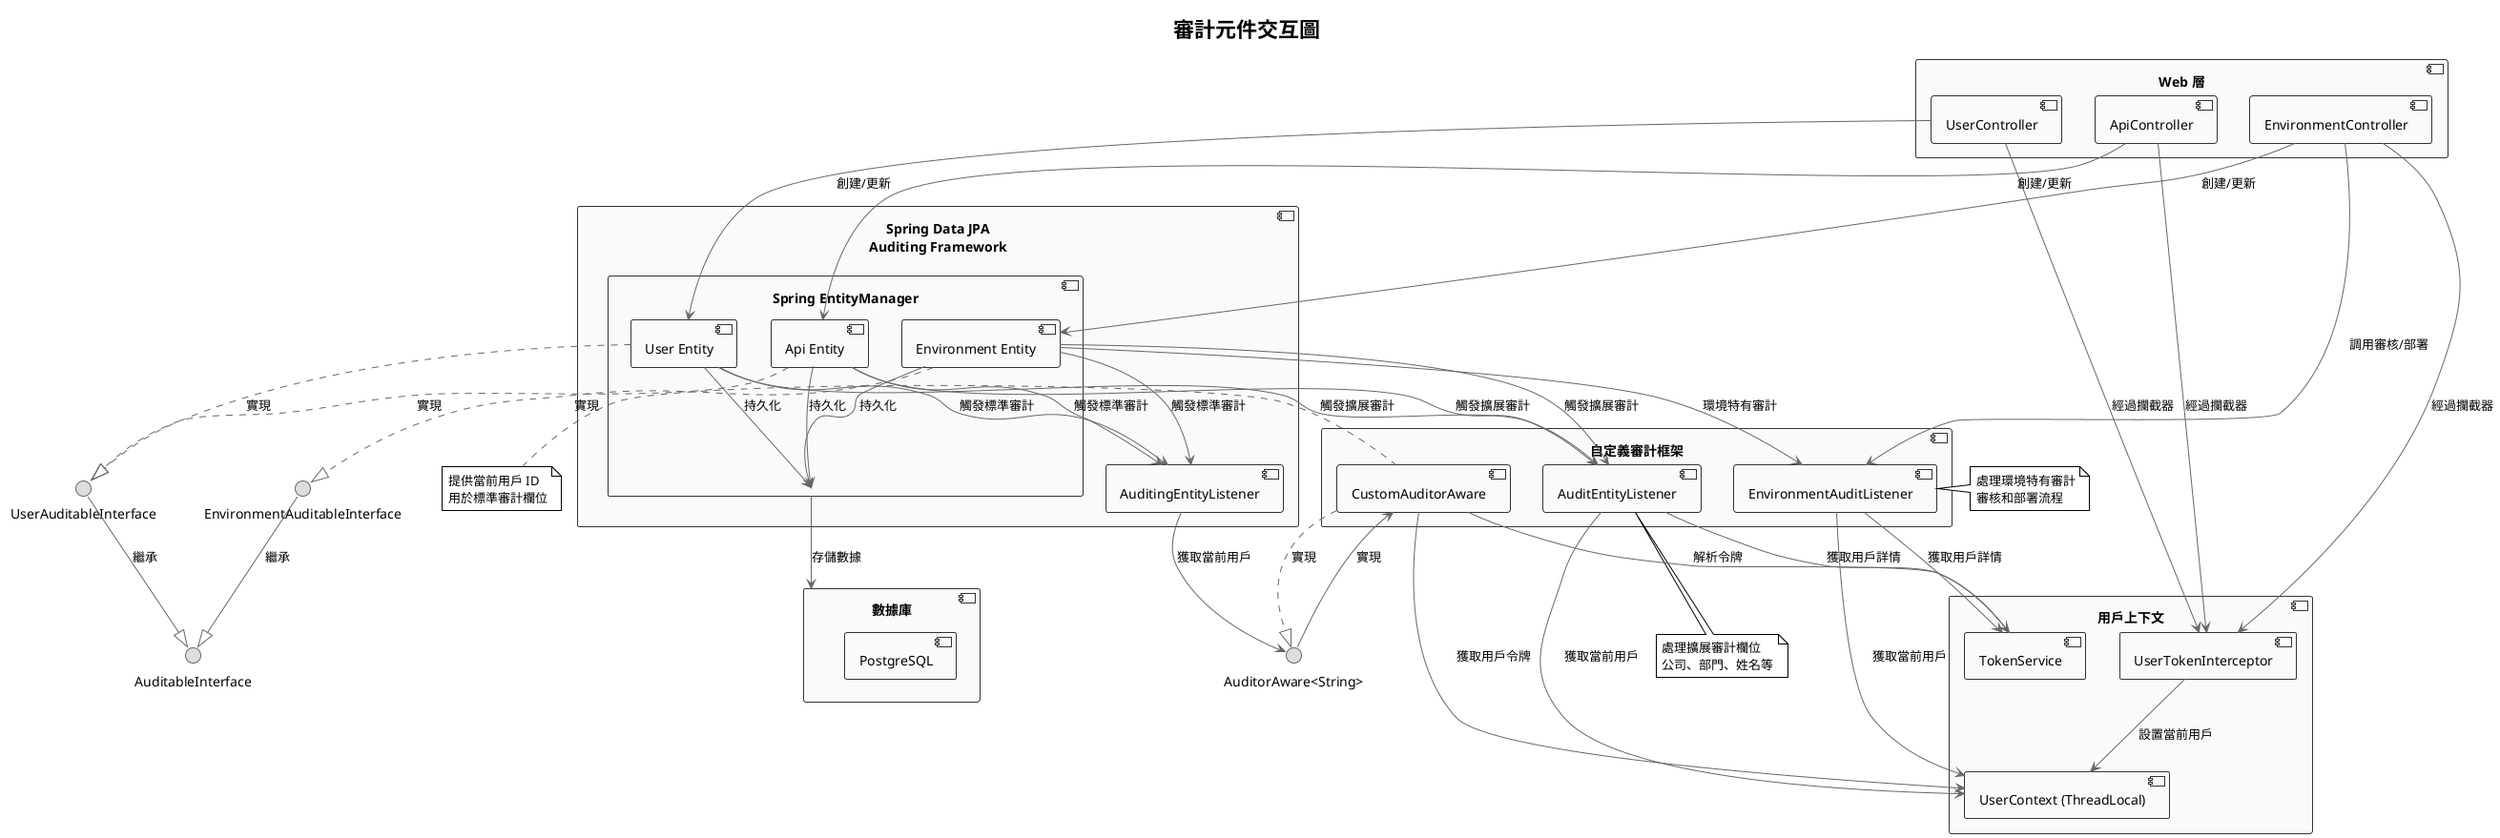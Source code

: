 @startuml "審計元件圖"
!theme plain
skinparam backgroundColor white
skinparam ArrowColor #666666
skinparam ComponentBackgroundColor #FAFAFA
skinparam ComponentBorderColor #333333
skinparam InterfaceBackgroundColor #DDDDDD
skinparam InterfaceBorderColor #666666

title "審計元件交互圖"

' 定義介面
interface "AuditorAware<String>" as AA
interface "AuditableInterface" as AI
interface "UserAuditableInterface" as UAI
interface "EnvironmentAuditableInterface" as EAI

' 定義元件
component "Spring Data JPA\nAuditing Framework" as SF {
  component "AuditingEntityListener" as AEL
  component "Spring EntityManager" as EM
}

component "自定義審計框架" as CF {
  component "CustomAuditorAware" as CAA
  component "AuditEntityListener" as AUL
  component "EnvironmentAuditListener" as EAL
}

component "用戶上下文" as UC {
  component "UserContext (ThreadLocal)" as UCT
  component "TokenService" as TS
  component "UserTokenInterceptor" as UTI
}

component "實體模型" as EM {
  component "User Entity" as UE
  component "Api Entity" as AE
  component "Environment Entity" as EE
}

component "Web 層" as WL {
  component "UserController" as UController
  component "ApiController" as AController
  component "EnvironmentController" as EController
}

component "數據庫" as DB {
  component "PostgreSQL" as PG
}

' 定義關係
CAA ..|> AA : 實現
UTI --> UCT : 設置當前用戶
UController --> UTI : 經過攔截器
AController --> UTI : 經過攔截器
EController --> UTI : 經過攔截器

UController --> UE : 創建/更新
AController --> AE : 創建/更新
EController --> EE : 創建/更新
EController --> EAL : 調用審核/部署

UE --> AEL : 觸發標準審計
UE --> AUL : 觸發擴展審計
AE --> AEL : 觸發標準審計
AE --> AUL : 觸發擴展審計
EE --> AEL : 觸發標準審計
EE --> AUL : 觸發擴展審計
EE --> EAL : 環境特有審計

AEL --> AA : 獲取當前用戶
AUL --> UCT : 獲取當前用戶
EAL --> UCT : 獲取當前用戶

AA --> CAA : 實現
CAA --> UCT : 獲取用戶令牌
CAA --> TS : 解析令牌
AUL --> TS : 獲取用戶詳情
EAL --> TS : 獲取用戶詳情

UE ..|> UAI : 實現
AE ..|> UAI : 實現
EE ..|> EAI : 實現
UAI --|> AI : 繼承
EAI --|> AI : 繼承

UE --> EM : 持久化
AE --> EM : 持久化
EE --> EM : 持久化
EM --> DB : 存儲數據

' 標註流程
note left of CAA
  提供當前用戶 ID
  用於標準審計欄位
end note

note bottom of AUL
  處理擴展審計欄位
  公司、部門、姓名等
end note

note left of EAL
  處理環境特有審計
  審核和部署流程
end note

@enduml